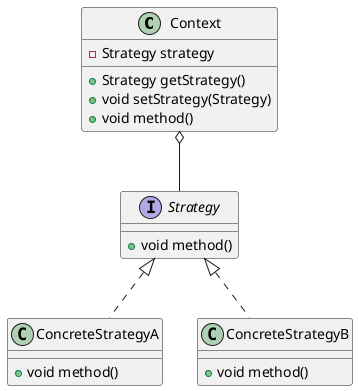 @startuml

Context o-- Strategy

interface Strategy {
  +void method()
}

class ConcreteStrategyA implements Strategy {
  +void method()
}

class ConcreteStrategyB implements Strategy {
  +void method()
}

class Context {
  -Strategy strategy

  +Strategy getStrategy()
  +void setStrategy(Strategy)
  +void method()
}

@enduml